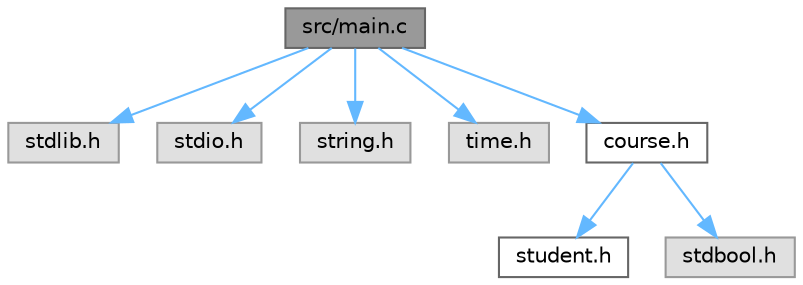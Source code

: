 digraph "src/main.c"
{
 // LATEX_PDF_SIZE
  bgcolor="transparent";
  edge [fontname=Helvetica,fontsize=10,labelfontname=Helvetica,labelfontsize=10];
  node [fontname=Helvetica,fontsize=10,shape=box,height=0.2,width=0.4];
  Node1 [label="src/main.c",height=0.2,width=0.4,color="gray40", fillcolor="grey60", style="filled", fontcolor="black",tooltip="Main program file for the student-course program."];
  Node1 -> Node2 [color="steelblue1",style="solid"];
  Node2 [label="stdlib.h",height=0.2,width=0.4,color="grey60", fillcolor="#E0E0E0", style="filled",tooltip=" "];
  Node1 -> Node3 [color="steelblue1",style="solid"];
  Node3 [label="stdio.h",height=0.2,width=0.4,color="grey60", fillcolor="#E0E0E0", style="filled",tooltip=" "];
  Node1 -> Node4 [color="steelblue1",style="solid"];
  Node4 [label="string.h",height=0.2,width=0.4,color="grey60", fillcolor="#E0E0E0", style="filled",tooltip=" "];
  Node1 -> Node5 [color="steelblue1",style="solid"];
  Node5 [label="time.h",height=0.2,width=0.4,color="grey60", fillcolor="#E0E0E0", style="filled",tooltip=" "];
  Node1 -> Node6 [color="steelblue1",style="solid"];
  Node6 [label="course.h",height=0.2,width=0.4,color="grey40", fillcolor="white", style="filled",URL="$course_8h.html",tooltip="Header file for the Course struct and associated functions."];
  Node6 -> Node7 [color="steelblue1",style="solid"];
  Node7 [label="student.h",height=0.2,width=0.4,color="grey40", fillcolor="white", style="filled",URL="$student_8h.html",tooltip="Header file for the Student struct and associated functions."];
  Node6 -> Node8 [color="steelblue1",style="solid"];
  Node8 [label="stdbool.h",height=0.2,width=0.4,color="grey60", fillcolor="#E0E0E0", style="filled",tooltip=" "];
}
